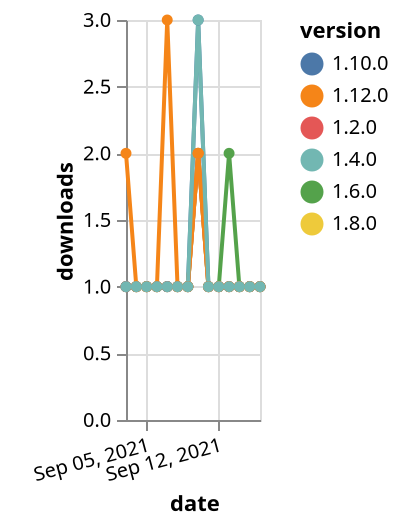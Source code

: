 {"$schema": "https://vega.github.io/schema/vega-lite/v5.json", "description": "A simple bar chart with embedded data.", "data": {"values": [{"date": "2021-09-03", "total": 197, "delta": 1, "version": "1.6.0"}, {"date": "2021-09-04", "total": 198, "delta": 1, "version": "1.6.0"}, {"date": "2021-09-05", "total": 199, "delta": 1, "version": "1.6.0"}, {"date": "2021-09-06", "total": 200, "delta": 1, "version": "1.6.0"}, {"date": "2021-09-07", "total": 201, "delta": 1, "version": "1.6.0"}, {"date": "2021-09-08", "total": 202, "delta": 1, "version": "1.6.0"}, {"date": "2021-09-09", "total": 203, "delta": 1, "version": "1.6.0"}, {"date": "2021-09-10", "total": 205, "delta": 2, "version": "1.6.0"}, {"date": "2021-09-11", "total": 206, "delta": 1, "version": "1.6.0"}, {"date": "2021-09-12", "total": 207, "delta": 1, "version": "1.6.0"}, {"date": "2021-09-13", "total": 209, "delta": 2, "version": "1.6.0"}, {"date": "2021-09-14", "total": 210, "delta": 1, "version": "1.6.0"}, {"date": "2021-09-15", "total": 211, "delta": 1, "version": "1.6.0"}, {"date": "2021-09-16", "total": 212, "delta": 1, "version": "1.6.0"}, {"date": "2021-09-03", "total": 174, "delta": 1, "version": "1.8.0"}, {"date": "2021-09-04", "total": 175, "delta": 1, "version": "1.8.0"}, {"date": "2021-09-05", "total": 176, "delta": 1, "version": "1.8.0"}, {"date": "2021-09-06", "total": 177, "delta": 1, "version": "1.8.0"}, {"date": "2021-09-07", "total": 178, "delta": 1, "version": "1.8.0"}, {"date": "2021-09-08", "total": 179, "delta": 1, "version": "1.8.0"}, {"date": "2021-09-09", "total": 180, "delta": 1, "version": "1.8.0"}, {"date": "2021-09-10", "total": 182, "delta": 2, "version": "1.8.0"}, {"date": "2021-09-11", "total": 183, "delta": 1, "version": "1.8.0"}, {"date": "2021-09-12", "total": 184, "delta": 1, "version": "1.8.0"}, {"date": "2021-09-13", "total": 185, "delta": 1, "version": "1.8.0"}, {"date": "2021-09-14", "total": 186, "delta": 1, "version": "1.8.0"}, {"date": "2021-09-15", "total": 187, "delta": 1, "version": "1.8.0"}, {"date": "2021-09-16", "total": 188, "delta": 1, "version": "1.8.0"}, {"date": "2021-09-03", "total": 201, "delta": 1, "version": "1.10.0"}, {"date": "2021-09-04", "total": 202, "delta": 1, "version": "1.10.0"}, {"date": "2021-09-05", "total": 203, "delta": 1, "version": "1.10.0"}, {"date": "2021-09-06", "total": 204, "delta": 1, "version": "1.10.0"}, {"date": "2021-09-07", "total": 205, "delta": 1, "version": "1.10.0"}, {"date": "2021-09-08", "total": 206, "delta": 1, "version": "1.10.0"}, {"date": "2021-09-09", "total": 207, "delta": 1, "version": "1.10.0"}, {"date": "2021-09-10", "total": 210, "delta": 3, "version": "1.10.0"}, {"date": "2021-09-11", "total": 211, "delta": 1, "version": "1.10.0"}, {"date": "2021-09-12", "total": 212, "delta": 1, "version": "1.10.0"}, {"date": "2021-09-13", "total": 213, "delta": 1, "version": "1.10.0"}, {"date": "2021-09-14", "total": 214, "delta": 1, "version": "1.10.0"}, {"date": "2021-09-15", "total": 215, "delta": 1, "version": "1.10.0"}, {"date": "2021-09-16", "total": 216, "delta": 1, "version": "1.10.0"}, {"date": "2021-09-03", "total": 257, "delta": 1, "version": "1.2.0"}, {"date": "2021-09-04", "total": 258, "delta": 1, "version": "1.2.0"}, {"date": "2021-09-05", "total": 259, "delta": 1, "version": "1.2.0"}, {"date": "2021-09-06", "total": 260, "delta": 1, "version": "1.2.0"}, {"date": "2021-09-07", "total": 261, "delta": 1, "version": "1.2.0"}, {"date": "2021-09-08", "total": 262, "delta": 1, "version": "1.2.0"}, {"date": "2021-09-09", "total": 263, "delta": 1, "version": "1.2.0"}, {"date": "2021-09-10", "total": 265, "delta": 2, "version": "1.2.0"}, {"date": "2021-09-11", "total": 266, "delta": 1, "version": "1.2.0"}, {"date": "2021-09-12", "total": 267, "delta": 1, "version": "1.2.0"}, {"date": "2021-09-13", "total": 268, "delta": 1, "version": "1.2.0"}, {"date": "2021-09-14", "total": 269, "delta": 1, "version": "1.2.0"}, {"date": "2021-09-15", "total": 270, "delta": 1, "version": "1.2.0"}, {"date": "2021-09-16", "total": 271, "delta": 1, "version": "1.2.0"}, {"date": "2021-09-03", "total": 129, "delta": 2, "version": "1.12.0"}, {"date": "2021-09-04", "total": 130, "delta": 1, "version": "1.12.0"}, {"date": "2021-09-05", "total": 131, "delta": 1, "version": "1.12.0"}, {"date": "2021-09-06", "total": 132, "delta": 1, "version": "1.12.0"}, {"date": "2021-09-07", "total": 135, "delta": 3, "version": "1.12.0"}, {"date": "2021-09-08", "total": 136, "delta": 1, "version": "1.12.0"}, {"date": "2021-09-09", "total": 137, "delta": 1, "version": "1.12.0"}, {"date": "2021-09-10", "total": 139, "delta": 2, "version": "1.12.0"}, {"date": "2021-09-11", "total": 140, "delta": 1, "version": "1.12.0"}, {"date": "2021-09-12", "total": 141, "delta": 1, "version": "1.12.0"}, {"date": "2021-09-13", "total": 142, "delta": 1, "version": "1.12.0"}, {"date": "2021-09-14", "total": 143, "delta": 1, "version": "1.12.0"}, {"date": "2021-09-15", "total": 144, "delta": 1, "version": "1.12.0"}, {"date": "2021-09-16", "total": 145, "delta": 1, "version": "1.12.0"}, {"date": "2021-09-03", "total": 357, "delta": 1, "version": "1.4.0"}, {"date": "2021-09-04", "total": 358, "delta": 1, "version": "1.4.0"}, {"date": "2021-09-05", "total": 359, "delta": 1, "version": "1.4.0"}, {"date": "2021-09-06", "total": 360, "delta": 1, "version": "1.4.0"}, {"date": "2021-09-07", "total": 361, "delta": 1, "version": "1.4.0"}, {"date": "2021-09-08", "total": 362, "delta": 1, "version": "1.4.0"}, {"date": "2021-09-09", "total": 363, "delta": 1, "version": "1.4.0"}, {"date": "2021-09-10", "total": 366, "delta": 3, "version": "1.4.0"}, {"date": "2021-09-11", "total": 367, "delta": 1, "version": "1.4.0"}, {"date": "2021-09-12", "total": 368, "delta": 1, "version": "1.4.0"}, {"date": "2021-09-13", "total": 369, "delta": 1, "version": "1.4.0"}, {"date": "2021-09-14", "total": 370, "delta": 1, "version": "1.4.0"}, {"date": "2021-09-15", "total": 371, "delta": 1, "version": "1.4.0"}, {"date": "2021-09-16", "total": 372, "delta": 1, "version": "1.4.0"}]}, "width": "container", "mark": {"type": "line", "point": {"filled": true}}, "encoding": {"x": {"field": "date", "type": "temporal", "timeUnit": "yearmonthdate", "title": "date", "axis": {"labelAngle": -15}}, "y": {"field": "delta", "type": "quantitative", "title": "downloads"}, "color": {"field": "version", "type": "nominal"}, "tooltip": {"field": "delta"}}}
